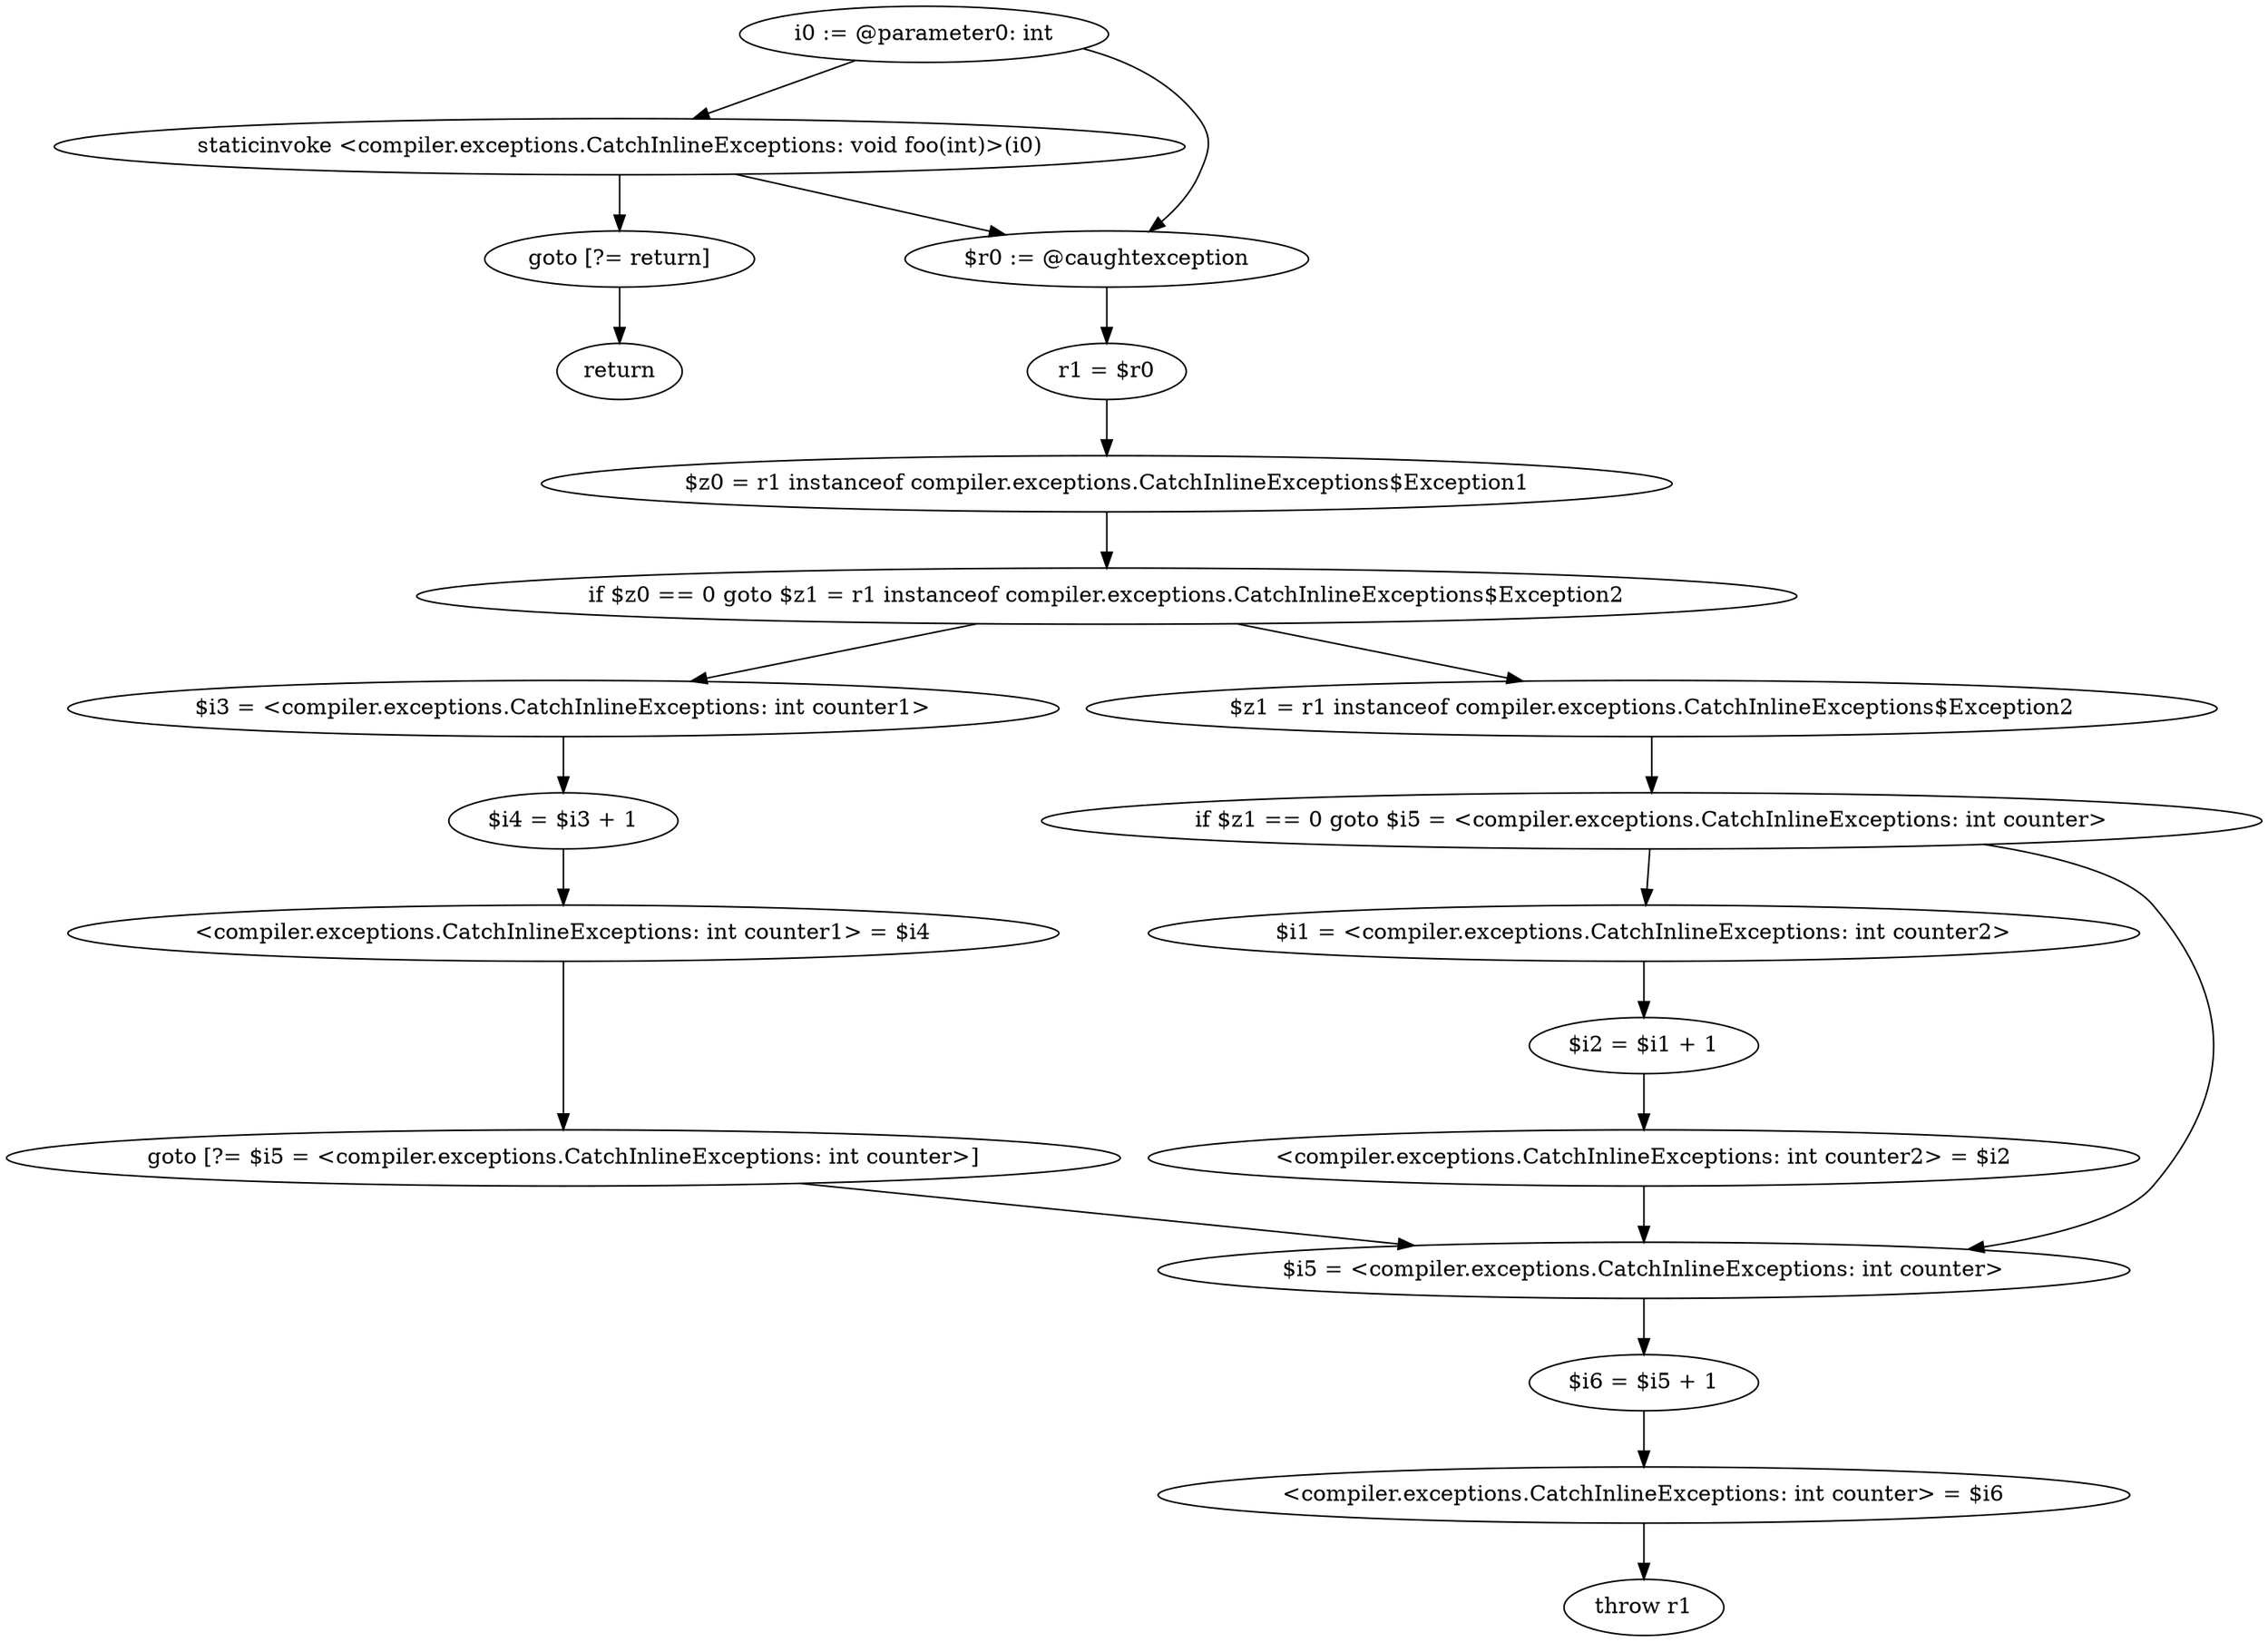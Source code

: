 digraph "unitGraph" {
    "i0 := @parameter0: int"
    "staticinvoke <compiler.exceptions.CatchInlineExceptions: void foo(int)>(i0)"
    "goto [?= return]"
    "$r0 := @caughtexception"
    "r1 = $r0"
    "$z0 = r1 instanceof compiler.exceptions.CatchInlineExceptions$Exception1"
    "if $z0 == 0 goto $z1 = r1 instanceof compiler.exceptions.CatchInlineExceptions$Exception2"
    "$i3 = <compiler.exceptions.CatchInlineExceptions: int counter1>"
    "$i4 = $i3 + 1"
    "<compiler.exceptions.CatchInlineExceptions: int counter1> = $i4"
    "goto [?= $i5 = <compiler.exceptions.CatchInlineExceptions: int counter>]"
    "$z1 = r1 instanceof compiler.exceptions.CatchInlineExceptions$Exception2"
    "if $z1 == 0 goto $i5 = <compiler.exceptions.CatchInlineExceptions: int counter>"
    "$i1 = <compiler.exceptions.CatchInlineExceptions: int counter2>"
    "$i2 = $i1 + 1"
    "<compiler.exceptions.CatchInlineExceptions: int counter2> = $i2"
    "$i5 = <compiler.exceptions.CatchInlineExceptions: int counter>"
    "$i6 = $i5 + 1"
    "<compiler.exceptions.CatchInlineExceptions: int counter> = $i6"
    "throw r1"
    "return"
    "i0 := @parameter0: int"->"staticinvoke <compiler.exceptions.CatchInlineExceptions: void foo(int)>(i0)";
    "i0 := @parameter0: int"->"$r0 := @caughtexception";
    "staticinvoke <compiler.exceptions.CatchInlineExceptions: void foo(int)>(i0)"->"goto [?= return]";
    "staticinvoke <compiler.exceptions.CatchInlineExceptions: void foo(int)>(i0)"->"$r0 := @caughtexception";
    "goto [?= return]"->"return";
    "$r0 := @caughtexception"->"r1 = $r0";
    "r1 = $r0"->"$z0 = r1 instanceof compiler.exceptions.CatchInlineExceptions$Exception1";
    "$z0 = r1 instanceof compiler.exceptions.CatchInlineExceptions$Exception1"->"if $z0 == 0 goto $z1 = r1 instanceof compiler.exceptions.CatchInlineExceptions$Exception2";
    "if $z0 == 0 goto $z1 = r1 instanceof compiler.exceptions.CatchInlineExceptions$Exception2"->"$i3 = <compiler.exceptions.CatchInlineExceptions: int counter1>";
    "if $z0 == 0 goto $z1 = r1 instanceof compiler.exceptions.CatchInlineExceptions$Exception2"->"$z1 = r1 instanceof compiler.exceptions.CatchInlineExceptions$Exception2";
    "$i3 = <compiler.exceptions.CatchInlineExceptions: int counter1>"->"$i4 = $i3 + 1";
    "$i4 = $i3 + 1"->"<compiler.exceptions.CatchInlineExceptions: int counter1> = $i4";
    "<compiler.exceptions.CatchInlineExceptions: int counter1> = $i4"->"goto [?= $i5 = <compiler.exceptions.CatchInlineExceptions: int counter>]";
    "goto [?= $i5 = <compiler.exceptions.CatchInlineExceptions: int counter>]"->"$i5 = <compiler.exceptions.CatchInlineExceptions: int counter>";
    "$z1 = r1 instanceof compiler.exceptions.CatchInlineExceptions$Exception2"->"if $z1 == 0 goto $i5 = <compiler.exceptions.CatchInlineExceptions: int counter>";
    "if $z1 == 0 goto $i5 = <compiler.exceptions.CatchInlineExceptions: int counter>"->"$i1 = <compiler.exceptions.CatchInlineExceptions: int counter2>";
    "if $z1 == 0 goto $i5 = <compiler.exceptions.CatchInlineExceptions: int counter>"->"$i5 = <compiler.exceptions.CatchInlineExceptions: int counter>";
    "$i1 = <compiler.exceptions.CatchInlineExceptions: int counter2>"->"$i2 = $i1 + 1";
    "$i2 = $i1 + 1"->"<compiler.exceptions.CatchInlineExceptions: int counter2> = $i2";
    "<compiler.exceptions.CatchInlineExceptions: int counter2> = $i2"->"$i5 = <compiler.exceptions.CatchInlineExceptions: int counter>";
    "$i5 = <compiler.exceptions.CatchInlineExceptions: int counter>"->"$i6 = $i5 + 1";
    "$i6 = $i5 + 1"->"<compiler.exceptions.CatchInlineExceptions: int counter> = $i6";
    "<compiler.exceptions.CatchInlineExceptions: int counter> = $i6"->"throw r1";
}
